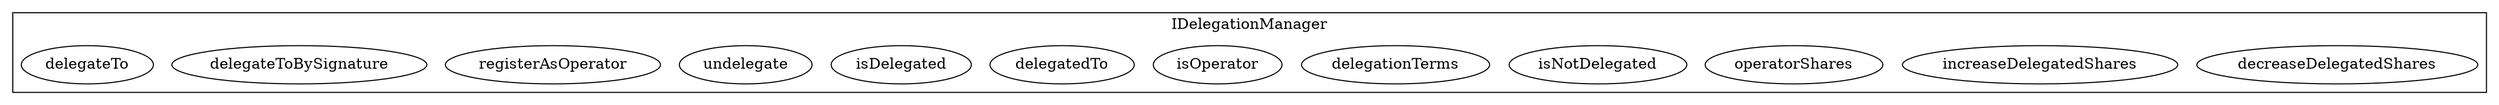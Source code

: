 strict digraph {
subgraph cluster_6131_IDelegationManager {
label = "IDelegationManager"
"6131_decreaseDelegatedShares" [label="decreaseDelegatedShares"]
"6131_increaseDelegatedShares" [label="increaseDelegatedShares"]
"6131_operatorShares" [label="operatorShares"]
"6131_isNotDelegated" [label="isNotDelegated"]
"6131_delegationTerms" [label="delegationTerms"]
"6131_isOperator" [label="isOperator"]
"6131_delegatedTo" [label="delegatedTo"]
"6131_isDelegated" [label="isDelegated"]
"6131_undelegate" [label="undelegate"]
"6131_registerAsOperator" [label="registerAsOperator"]
"6131_delegateToBySignature" [label="delegateToBySignature"]
"6131_delegateTo" [label="delegateTo"]
}subgraph cluster_solidity {
label = "[Solidity]"
}
}